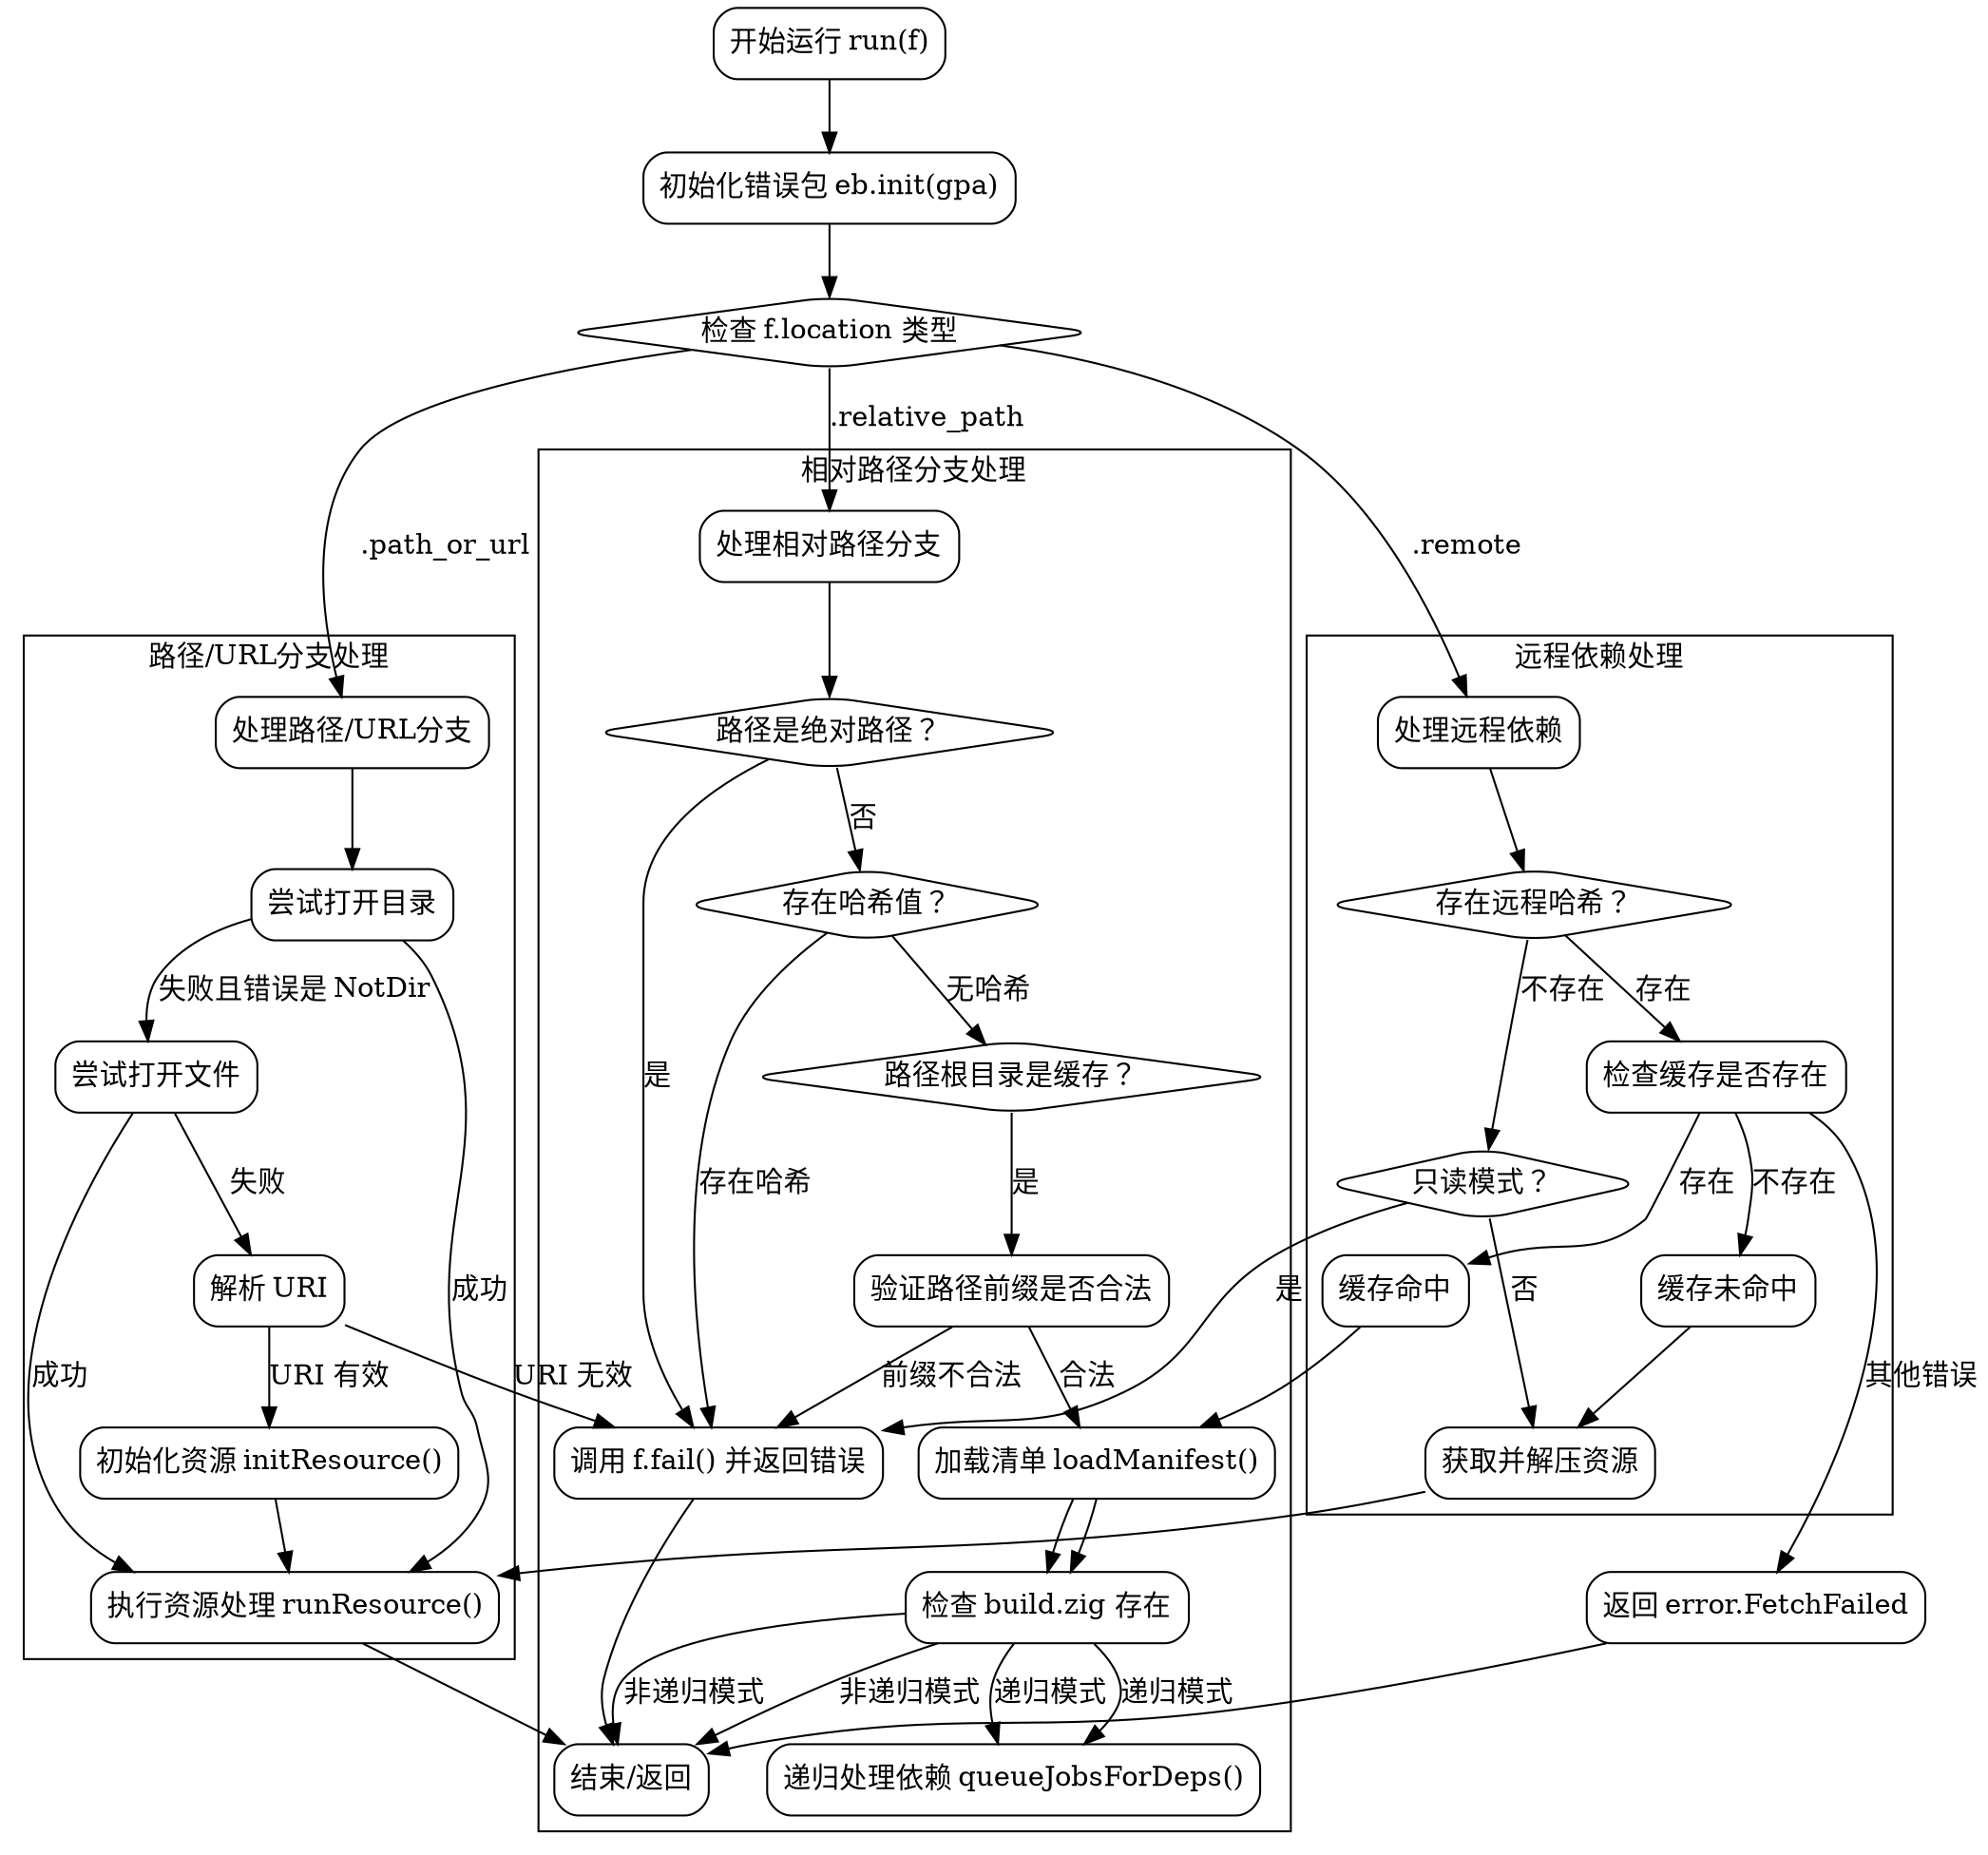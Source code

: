 
digraph flowchart {
    node [shape=rectangle, style=rounded];
    start [label="开始运行 run(f)"];
    end [label="结束/返回"];
    init_error_bundle [label="初始化错误包 eb.init(gpa)"];
    check_location [label="检查 f.location 类型", shape=diamond];

    // 主要分支节点
    relative_path [label="处理相对路径分支"];
    remote_branch [label="处理远程依赖"];
    path_or_url [label="处理路径/URL分支"];
    
    // 错误处理通用节点
    fail_node [label="调用 f.fail() 并返回错误"];
    fetch_failed [label="返回 error.FetchFailed"];

    start -> init_error_bundle;
    init_error_bundle -> check_location;

    // Location 类型分支
    check_location -> relative_path [label=".relative_path"];
    check_location -> remote_branch [label=".remote"];
    check_location -> path_or_url [label=".path_or_url"];

    // --- relative_path 分支逻辑 ---
    subgraph cluster_relative {
        label="相对路径分支处理";
        check_absolute [label="路径是绝对路径？", shape=diamond];
        check_hash [label="存在哈希值？", shape=diamond];
        check_cache_root [label="路径根目录是缓存？", shape=diamond];
        verify_prefix [label="验证路径前缀是否合法"];
        load_manifest [label="加载清单 loadManifest()"];
        check_build_file [label="检查 build.zig 存在"];
        queue_deps [label="递归处理依赖 queueJobsForDeps()"];

        relative_path -> check_absolute;
        check_absolute -> fail_node [label="是"];
        check_absolute -> check_hash [label="否"];
        check_hash -> fail_node [label="存在哈希"];
        check_hash -> check_cache_root [label="无哈希"];
        check_cache_root -> verify_prefix [label="是"];
        verify_prefix -> fail_node [label="前缀不合法"];
        verify_prefix -> load_manifest [label="合法"];
        load_manifest -> check_build_file;
        check_build_file -> queue_deps [label="递归模式"];
        check_build_file -> end [label="非递归模式"];
    }

    // --- path_or_url 分支逻辑 ---
    subgraph cluster_path_or_url {
        label="路径/URL分支处理";
        try_open_dir [label="尝试打开目录"];
        try_open_file [label="尝试打开文件"];
        parse_uri [label="解析 URI"];
        init_resource [label="初始化资源 initResource()"];
        run_resource [label="执行资源处理 runResource()"];

        path_or_url -> try_open_dir;
        try_open_dir -> run_resource [label="成功"];
        try_open_dir -> try_open_file [label="失败且错误是 NotDir"];
        try_open_file -> run_resource [label="成功"];
        try_open_file -> parse_uri [label="失败"];
        parse_uri -> init_resource [label="URI 有效"];
        parse_uri -> fail_node [label="URI 无效"];
        init_resource -> run_resource;
        run_resource -> end;
    }

    // --- remote 分支逻辑 ---
    subgraph cluster_remote {
        label="远程依赖处理";
        check_hash_exists [label="存在远程哈希？", shape=diamond];
        check_cache [label="检查缓存是否存在"];
        cache_hit [label="缓存命中"];
        cache_miss [label="缓存未命中"];
        fetch_resource [label="获取并解压资源"];
        check_readonly [label="只读模式？", shape=diamond];

        remote_branch -> check_hash_exists;
        check_hash_exists -> check_cache [label="存在"];
        check_hash_exists -> check_readonly [label="不存在"];
        check_readonly -> fail_node [label="是"];
        check_readonly -> fetch_resource [label="否"];
        check_cache -> cache_hit [label="存在"];
        cache_hit -> load_manifest;
        load_manifest -> check_build_file;
        check_build_file -> queue_deps [label="递归模式"];
        check_build_file -> end [label="非递归模式"];
        check_cache -> cache_miss [label="不存在"];
        cache_miss -> fetch_resource;
        fetch_resource -> run_resource;
    }

    // 错误处理连接
    fail_node -> end;
    check_cache -> fetch_failed [label="其他错误"];
    fetch_failed -> end;
}
